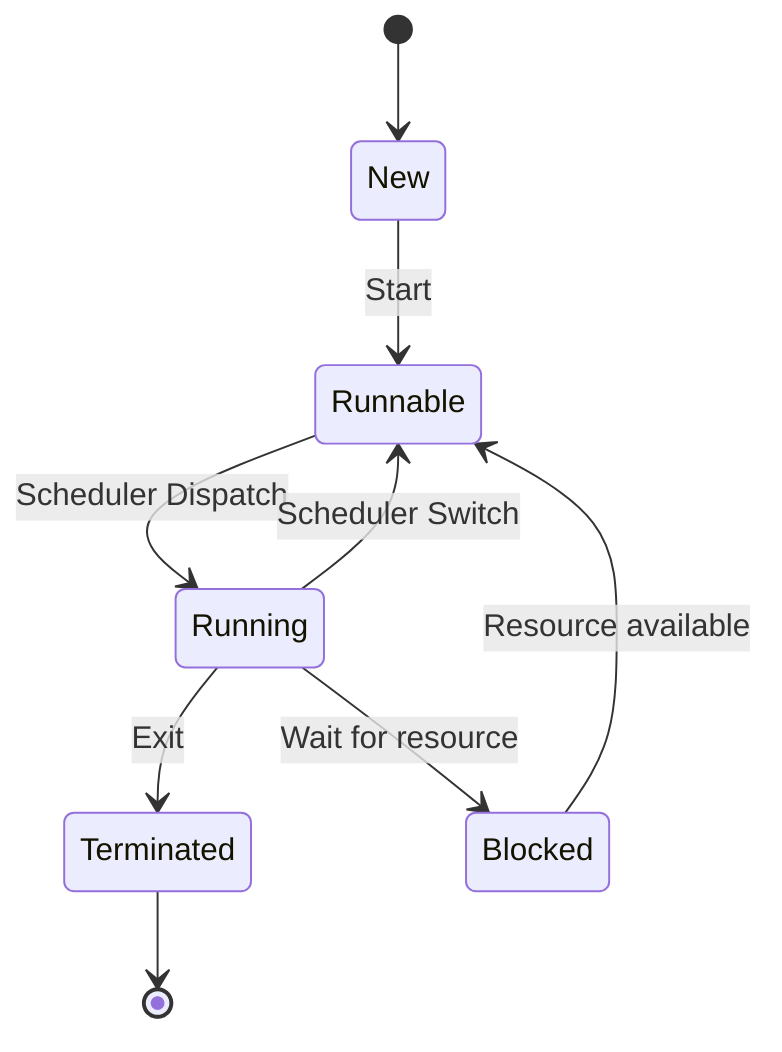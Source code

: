 stateDiagram-v2
    [*] --> New
    New --> Runnable : Start
    Runnable --> Running : Scheduler Dispatch
    Running --> Runnable : Scheduler Switch
    Running --> Terminated : Exit
    Running --> Blocked : Wait for resource
    Blocked --> Runnable : Resource available
    Terminated --> [*]